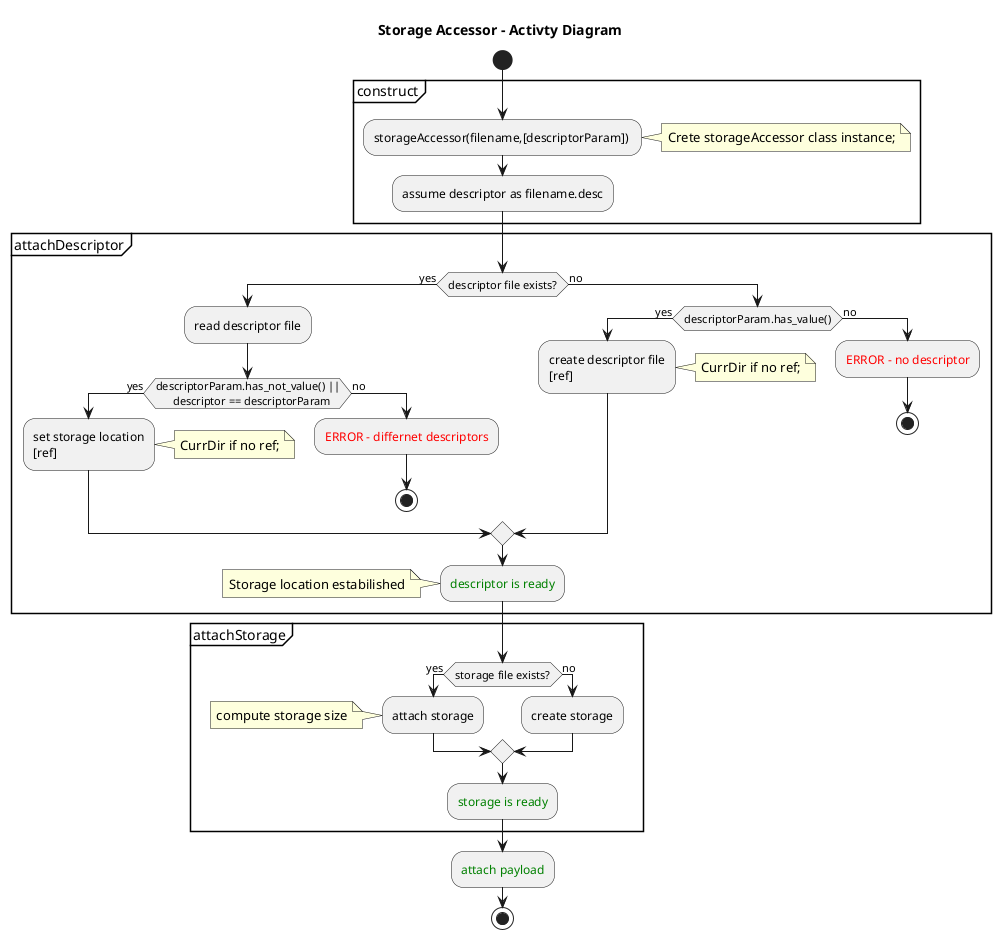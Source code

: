 @startuml

title Storage Accessor - Activty Diagram


start

partition "construct" {
:storageAccessor(filename,[descriptorParam]) ;
note right: Crete storageAccessor class instance;

:assume descriptor as filename.desc;
}

partition "attachDescriptor" {
if (descriptor file exists?) then (yes)
  :read descriptor file;
  if (descriptorParam.has_not_value() ||
      descriptor == descriptorParam) then (yes)
    :set storage location
    [ref];
    note right: CurrDir if no ref;
  else (no)
    :<color:red>ERROR - differnet descriptors;
    stop
  endif
else (no)
	if (descriptorParam.has_value()) then (yes)
  :create descriptor file
  [ref];
  note right: CurrDir if no ref;
  else(no)
     :<color:red>ERROR - no descriptor;
    stop
  endif
endif

:<color:green>descriptor is ready;

note left: Storage location estabilished
}

partition "attachStorage" {
if (storage file exists?) then (yes)
  :attach storage;
  note left: compute storage size
else (no)
  :create storage;
endif

:<color:green>storage is ready;
}

:<color:green>attach payload;

stop

@enduml
